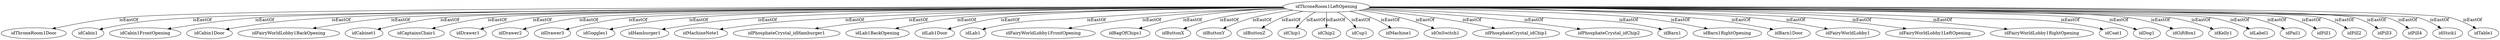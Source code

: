 strict digraph  {
idThroneRoom1LeftOpening [node_type=entity_node];
idThroneRoom1Door [node_type=entity_node];
idCabin1 [node_type=entity_node];
idCabin1FrontOpening [node_type=entity_node];
idCabin1Door [node_type=entity_node];
idFairyWorldLobby1BackOpening [node_type=entity_node];
idCabinet1 [node_type=entity_node];
idCaptainsChair1 [node_type=entity_node];
idDrawer1 [node_type=entity_node];
idDrawer2 [node_type=entity_node];
idDrawer3 [node_type=entity_node];
idGoggles1 [node_type=entity_node];
idHamburger1 [node_type=entity_node];
idMachineNote1 [node_type=entity_node];
idPhosphateCrystal_idHamburger1 [node_type=entity_node];
idLab1BackOpening [node_type=entity_node];
idLab1Door [node_type=entity_node];
idLab1 [node_type=entity_node];
idFairyWorldLobby1FrontOpening [node_type=entity_node];
idBagOfChips1 [node_type=entity_node];
idButtonX [node_type=entity_node];
idButtonY [node_type=entity_node];
idButtonZ [node_type=entity_node];
idChip1 [node_type=entity_node];
idChip2 [node_type=entity_node];
idCup1 [node_type=entity_node];
idMachine1 [node_type=entity_node];
idOnSwitch1 [node_type=entity_node];
idPhosphateCrystal_idChip1 [node_type=entity_node];
idPhosphateCrystal_idChip2 [node_type=entity_node];
idBarn1 [node_type=entity_node];
idBarn1RightOpening [node_type=entity_node];
idBarn1Door [node_type=entity_node];
idFairyWorldLobby1 [node_type=entity_node];
idFairyWorldLobby1LeftOpening [node_type=entity_node];
idFairyWorldLobby1RightOpening [node_type=entity_node];
idCoat1 [node_type=entity_node];
idDog1 [node_type=entity_node];
idGiftBox1 [node_type=entity_node];
idKelly1 [node_type=entity_node];
idLabel1 [node_type=entity_node];
idPail1 [node_type=entity_node];
idPill1 [node_type=entity_node];
idPill2 [node_type=entity_node];
idPill3 [node_type=entity_node];
idPill4 [node_type=entity_node];
idStick1 [node_type=entity_node];
idTable1 [node_type=entity_node];
idThroneRoom1LeftOpening -> idThroneRoom1Door  [edge_type=relationship, label=isEastOf];
idThroneRoom1LeftOpening -> idCabin1  [edge_type=relationship, label=isEastOf];
idThroneRoom1LeftOpening -> idCabin1FrontOpening  [edge_type=relationship, label=isEastOf];
idThroneRoom1LeftOpening -> idCabin1Door  [edge_type=relationship, label=isEastOf];
idThroneRoom1LeftOpening -> idFairyWorldLobby1BackOpening  [edge_type=relationship, label=isEastOf];
idThroneRoom1LeftOpening -> idCabinet1  [edge_type=relationship, label=isEastOf];
idThroneRoom1LeftOpening -> idCaptainsChair1  [edge_type=relationship, label=isEastOf];
idThroneRoom1LeftOpening -> idDrawer1  [edge_type=relationship, label=isEastOf];
idThroneRoom1LeftOpening -> idDrawer2  [edge_type=relationship, label=isEastOf];
idThroneRoom1LeftOpening -> idDrawer3  [edge_type=relationship, label=isEastOf];
idThroneRoom1LeftOpening -> idGoggles1  [edge_type=relationship, label=isEastOf];
idThroneRoom1LeftOpening -> idHamburger1  [edge_type=relationship, label=isEastOf];
idThroneRoom1LeftOpening -> idMachineNote1  [edge_type=relationship, label=isEastOf];
idThroneRoom1LeftOpening -> idPhosphateCrystal_idHamburger1  [edge_type=relationship, label=isEastOf];
idThroneRoom1LeftOpening -> idLab1BackOpening  [edge_type=relationship, label=isEastOf];
idThroneRoom1LeftOpening -> idLab1Door  [edge_type=relationship, label=isEastOf];
idThroneRoom1LeftOpening -> idLab1  [edge_type=relationship, label=isEastOf];
idThroneRoom1LeftOpening -> idFairyWorldLobby1FrontOpening  [edge_type=relationship, label=isEastOf];
idThroneRoom1LeftOpening -> idBagOfChips1  [edge_type=relationship, label=isEastOf];
idThroneRoom1LeftOpening -> idButtonX  [edge_type=relationship, label=isEastOf];
idThroneRoom1LeftOpening -> idButtonY  [edge_type=relationship, label=isEastOf];
idThroneRoom1LeftOpening -> idButtonZ  [edge_type=relationship, label=isEastOf];
idThroneRoom1LeftOpening -> idChip1  [edge_type=relationship, label=isEastOf];
idThroneRoom1LeftOpening -> idChip2  [edge_type=relationship, label=isEastOf];
idThroneRoom1LeftOpening -> idCup1  [edge_type=relationship, label=isEastOf];
idThroneRoom1LeftOpening -> idMachine1  [edge_type=relationship, label=isEastOf];
idThroneRoom1LeftOpening -> idOnSwitch1  [edge_type=relationship, label=isEastOf];
idThroneRoom1LeftOpening -> idPhosphateCrystal_idChip1  [edge_type=relationship, label=isEastOf];
idThroneRoom1LeftOpening -> idPhosphateCrystal_idChip2  [edge_type=relationship, label=isEastOf];
idThroneRoom1LeftOpening -> idBarn1  [edge_type=relationship, label=isEastOf];
idThroneRoom1LeftOpening -> idBarn1RightOpening  [edge_type=relationship, label=isEastOf];
idThroneRoom1LeftOpening -> idBarn1Door  [edge_type=relationship, label=isEastOf];
idThroneRoom1LeftOpening -> idFairyWorldLobby1  [edge_type=relationship, label=isEastOf];
idThroneRoom1LeftOpening -> idFairyWorldLobby1LeftOpening  [edge_type=relationship, label=isEastOf];
idThroneRoom1LeftOpening -> idFairyWorldLobby1RightOpening  [edge_type=relationship, label=isEastOf];
idThroneRoom1LeftOpening -> idCoat1  [edge_type=relationship, label=isEastOf];
idThroneRoom1LeftOpening -> idDog1  [edge_type=relationship, label=isEastOf];
idThroneRoom1LeftOpening -> idGiftBox1  [edge_type=relationship, label=isEastOf];
idThroneRoom1LeftOpening -> idKelly1  [edge_type=relationship, label=isEastOf];
idThroneRoom1LeftOpening -> idLabel1  [edge_type=relationship, label=isEastOf];
idThroneRoom1LeftOpening -> idPail1  [edge_type=relationship, label=isEastOf];
idThroneRoom1LeftOpening -> idPill1  [edge_type=relationship, label=isEastOf];
idThroneRoom1LeftOpening -> idPill2  [edge_type=relationship, label=isEastOf];
idThroneRoom1LeftOpening -> idPill3  [edge_type=relationship, label=isEastOf];
idThroneRoom1LeftOpening -> idPill4  [edge_type=relationship, label=isEastOf];
idThroneRoom1LeftOpening -> idStick1  [edge_type=relationship, label=isEastOf];
idThroneRoom1LeftOpening -> idTable1  [edge_type=relationship, label=isEastOf];
}
